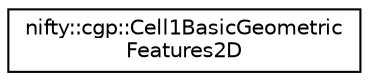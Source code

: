 digraph "Graphical Class Hierarchy"
{
  edge [fontname="Helvetica",fontsize="10",labelfontname="Helvetica",labelfontsize="10"];
  node [fontname="Helvetica",fontsize="10",shape=record];
  rankdir="LR";
  Node1 [label="nifty::cgp::Cell1BasicGeometric\lFeatures2D",height=0.2,width=0.4,color="black", fillcolor="white", style="filled",URL="$classnifty_1_1cgp_1_1Cell1BasicGeometricFeatures2D.html"];
}
